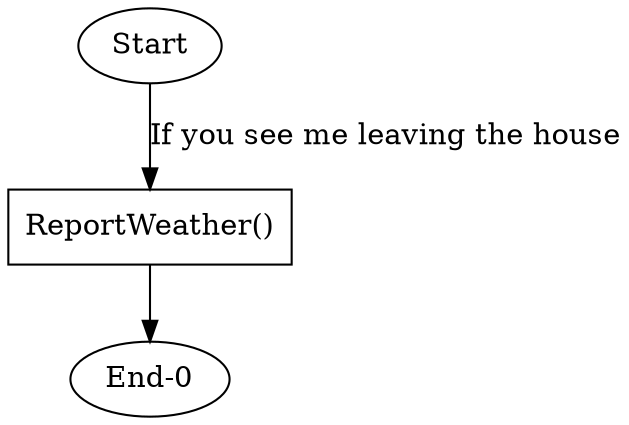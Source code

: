 strict digraph  {
Start [sent_idx=0];
"ReportWeather()" [idx=0, idx_main=0, sent_idx=0, shape=box];
"End-0" [sent_idx=0];
Start -> "ReportWeather()"  [label="If you see me leaving the house"];
"ReportWeather()" -> "End-0"  [label=""];
}
